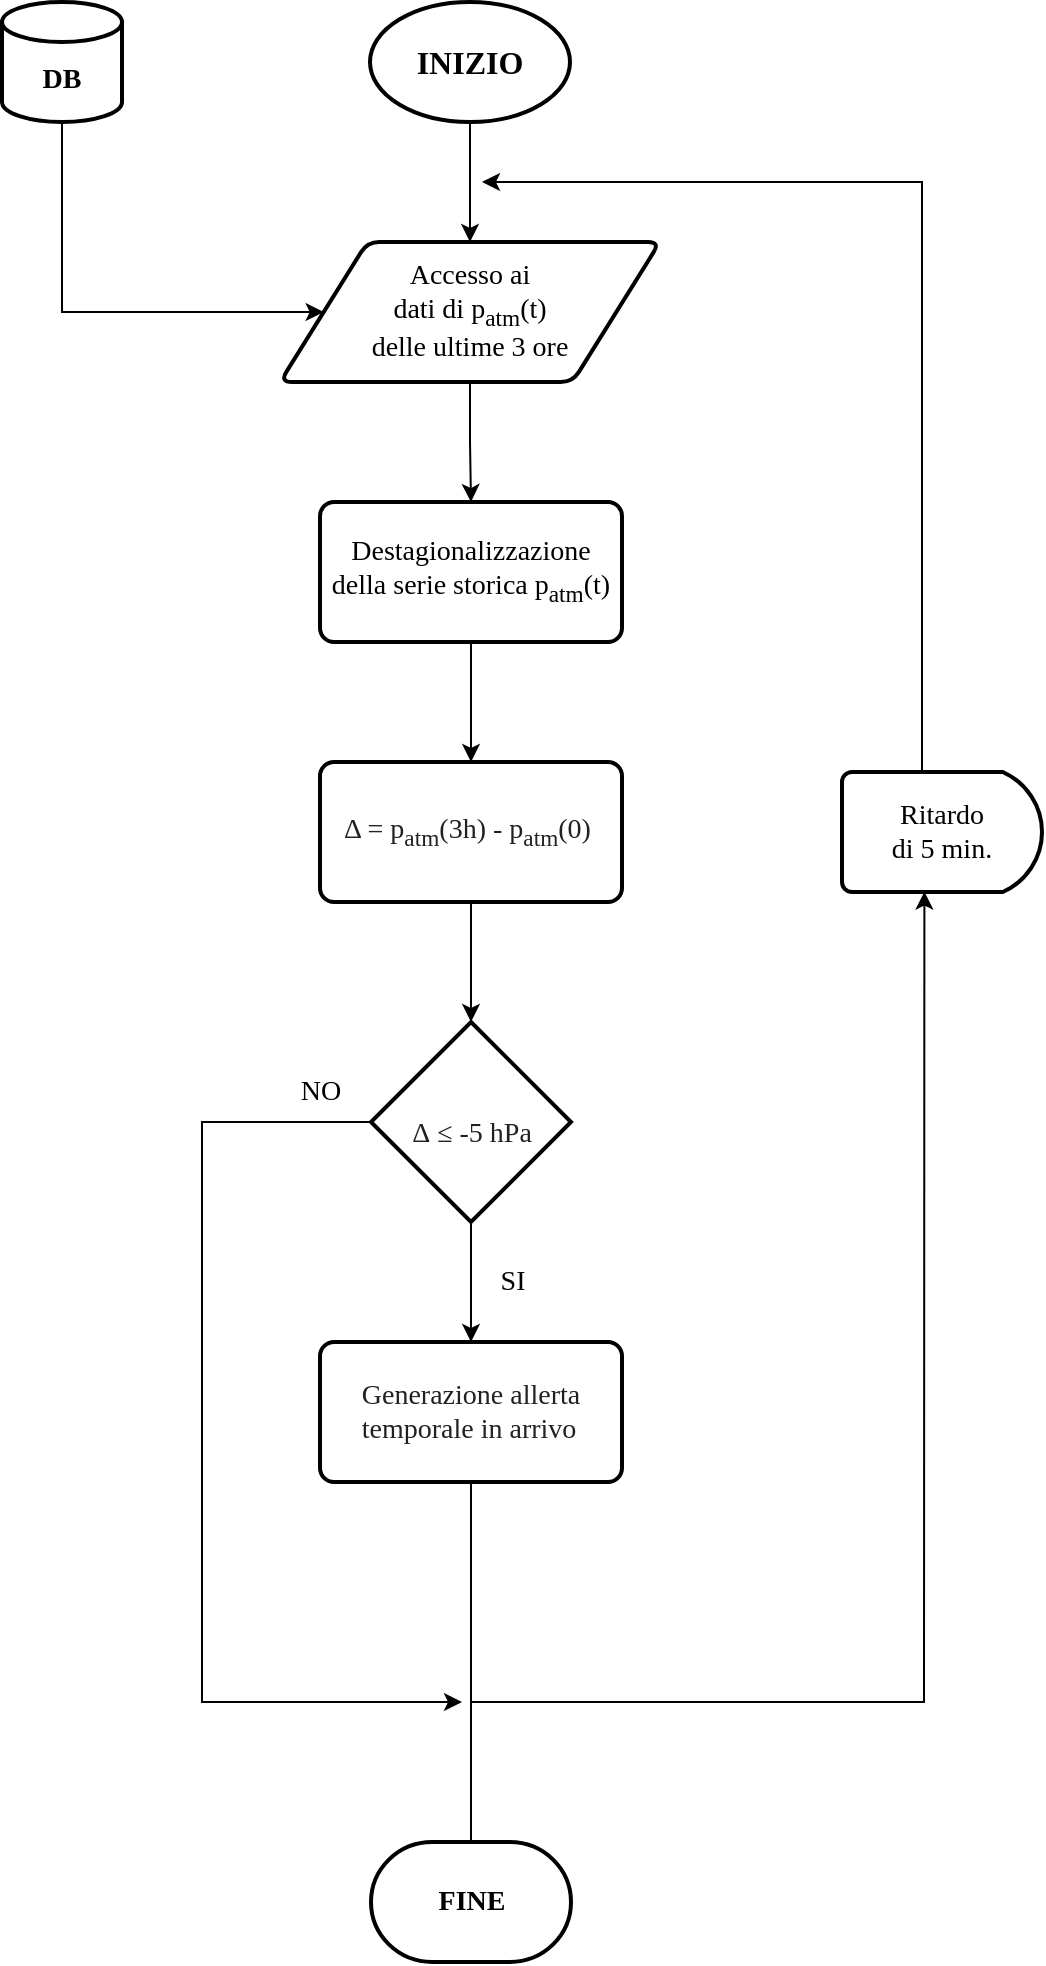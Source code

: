 <mxfile version="16.1.2" type="device"><diagram id="pT5pOiQ9adO0YICl3Jg0" name="Page-1"><mxGraphModel dx="1038" dy="689" grid="1" gridSize="10" guides="1" tooltips="1" connect="1" arrows="1" fold="1" page="1" pageScale="1" pageWidth="827" pageHeight="1169" math="0" shadow="0"><root><mxCell id="0"/><mxCell id="1" parent="0"/><mxCell id="CLfRvVORhUaBDZBPMa20-7" style="edgeStyle=orthogonalEdgeStyle;rounded=0;orthogonalLoop=1;jettySize=auto;html=1;entryX=0.5;entryY=0;entryDx=0;entryDy=0;fontFamily=Times New Roman;fontSize=14;" edge="1" parent="1" source="CLfRvVORhUaBDZBPMa20-1" target="CLfRvVORhUaBDZBPMa20-6"><mxGeometry relative="1" as="geometry"/></mxCell><mxCell id="CLfRvVORhUaBDZBPMa20-1" value="&lt;font face=&quot;Times New Roman&quot; size=&quot;3&quot;&gt;&lt;b&gt;INIZIO&lt;/b&gt;&lt;/font&gt;" style="strokeWidth=2;html=1;shape=mxgraph.flowchart.start_1;whiteSpace=wrap;" vertex="1" parent="1"><mxGeometry x="364" y="40" width="100" height="60" as="geometry"/></mxCell><mxCell id="CLfRvVORhUaBDZBPMa20-8" style="edgeStyle=orthogonalEdgeStyle;rounded=0;orthogonalLoop=1;jettySize=auto;html=1;entryX=0;entryY=0.5;entryDx=0;entryDy=0;fontFamily=Times New Roman;fontSize=14;" edge="1" parent="1" source="CLfRvVORhUaBDZBPMa20-4" target="CLfRvVORhUaBDZBPMa20-6"><mxGeometry relative="1" as="geometry"><Array as="points"><mxPoint x="210" y="195"/></Array></mxGeometry></mxCell><mxCell id="CLfRvVORhUaBDZBPMa20-4" value="&lt;br&gt;&lt;b&gt;DB&lt;/b&gt;" style="strokeWidth=2;html=1;shape=mxgraph.flowchart.database;whiteSpace=wrap;fontFamily=Times New Roman;fontSize=14;" vertex="1" parent="1"><mxGeometry x="180" y="40" width="60" height="60" as="geometry"/></mxCell><mxCell id="CLfRvVORhUaBDZBPMa20-10" style="edgeStyle=orthogonalEdgeStyle;rounded=0;orthogonalLoop=1;jettySize=auto;html=1;entryX=0.5;entryY=0;entryDx=0;entryDy=0;fontFamily=Times New Roman;fontSize=14;" edge="1" parent="1" source="CLfRvVORhUaBDZBPMa20-6" target="CLfRvVORhUaBDZBPMa20-9"><mxGeometry relative="1" as="geometry"/></mxCell><mxCell id="CLfRvVORhUaBDZBPMa20-6" value="Accesso ai&lt;br&gt;dati di p&lt;sub&gt;atm&lt;/sub&gt;(t)&lt;br&gt;delle ultime 3 ore" style="shape=parallelogram;html=1;strokeWidth=2;perimeter=parallelogramPerimeter;whiteSpace=wrap;rounded=1;arcSize=12;size=0.23;fontFamily=Times New Roman;fontSize=14;" vertex="1" parent="1"><mxGeometry x="319" y="160" width="190" height="70" as="geometry"/></mxCell><mxCell id="CLfRvVORhUaBDZBPMa20-18" style="edgeStyle=orthogonalEdgeStyle;rounded=0;orthogonalLoop=1;jettySize=auto;html=1;entryX=0.5;entryY=0;entryDx=0;entryDy=0;fontFamily=Times New Roman;fontSize=28;" edge="1" parent="1" source="CLfRvVORhUaBDZBPMa20-9" target="CLfRvVORhUaBDZBPMa20-17"><mxGeometry relative="1" as="geometry"/></mxCell><mxCell id="CLfRvVORhUaBDZBPMa20-9" value="Destagionalizzazione&lt;br&gt;della serie storica p&lt;sub&gt;atm&lt;/sub&gt;(t)" style="rounded=1;whiteSpace=wrap;html=1;absoluteArcSize=1;arcSize=14;strokeWidth=2;fontFamily=Times New Roman;fontSize=14;" vertex="1" parent="1"><mxGeometry x="339" y="290" width="151" height="70" as="geometry"/></mxCell><mxCell id="CLfRvVORhUaBDZBPMa20-20" style="edgeStyle=orthogonalEdgeStyle;rounded=0;orthogonalLoop=1;jettySize=auto;html=1;entryX=0.5;entryY=0;entryDx=0;entryDy=0;entryPerimeter=0;fontFamily=Times New Roman;fontSize=28;" edge="1" parent="1" source="CLfRvVORhUaBDZBPMa20-17" target="CLfRvVORhUaBDZBPMa20-19"><mxGeometry relative="1" as="geometry"/></mxCell><mxCell id="CLfRvVORhUaBDZBPMa20-17" value="&lt;span style=&quot;color: rgb(32 , 33 , 34) ; text-align: left ; background-color: rgb(255 , 255 , 255)&quot;&gt;Δ = p&lt;sub&gt;atm&lt;/sub&gt;(3h) - p&lt;sub&gt;atm&lt;/sub&gt;(0)&amp;nbsp;&lt;/span&gt;" style="rounded=1;whiteSpace=wrap;html=1;absoluteArcSize=1;arcSize=14;strokeWidth=2;fontFamily=Times New Roman;fontSize=14;" vertex="1" parent="1"><mxGeometry x="339" y="420" width="151" height="70" as="geometry"/></mxCell><mxCell id="CLfRvVORhUaBDZBPMa20-23" style="edgeStyle=orthogonalEdgeStyle;rounded=0;orthogonalLoop=1;jettySize=auto;html=1;entryX=0.5;entryY=0;entryDx=0;entryDy=0;fontFamily=Times New Roman;fontSize=14;" edge="1" parent="1" source="CLfRvVORhUaBDZBPMa20-19" target="CLfRvVORhUaBDZBPMa20-21"><mxGeometry relative="1" as="geometry"/></mxCell><mxCell id="CLfRvVORhUaBDZBPMa20-24" style="edgeStyle=orthogonalEdgeStyle;rounded=0;orthogonalLoop=1;jettySize=auto;html=1;fontFamily=Times New Roman;fontSize=14;" edge="1" parent="1" source="CLfRvVORhUaBDZBPMa20-19"><mxGeometry relative="1" as="geometry"><mxPoint x="410" y="890" as="targetPoint"/><Array as="points"><mxPoint x="280" y="600"/><mxPoint x="280" y="890"/></Array></mxGeometry></mxCell><mxCell id="CLfRvVORhUaBDZBPMa20-19" value="&lt;font style=&quot;font-size: 14px&quot;&gt;&lt;span style=&quot;color: rgb(32 , 33 , 34) ; text-align: left ; background-color: rgb(255 , 255 , 255)&quot;&gt;Δ&amp;nbsp;&lt;/span&gt;&lt;span style=&quot;color: rgb(32 , 33 , 36) ; text-align: left ; background-color: rgb(255 , 255 , 255)&quot;&gt;≤ -5 hPa&lt;/span&gt;&lt;/font&gt;" style="strokeWidth=2;html=1;shape=mxgraph.flowchart.decision;whiteSpace=wrap;fontFamily=Times New Roman;fontSize=28;" vertex="1" parent="1"><mxGeometry x="364.5" y="550" width="100" height="100" as="geometry"/></mxCell><mxCell id="CLfRvVORhUaBDZBPMa20-27" style="edgeStyle=orthogonalEdgeStyle;rounded=0;orthogonalLoop=1;jettySize=auto;html=1;fontFamily=Times New Roman;fontSize=14;" edge="1" parent="1" source="CLfRvVORhUaBDZBPMa20-21"><mxGeometry relative="1" as="geometry"><mxPoint x="414.5" y="1000" as="targetPoint"/></mxGeometry></mxCell><mxCell id="CLfRvVORhUaBDZBPMa20-21" value="&lt;div style=&quot;text-align: left&quot;&gt;&lt;font color=&quot;#202122&quot;&gt;&lt;span style=&quot;background-color: rgb(255 , 255 , 255)&quot;&gt;Generazione allerta&lt;/span&gt;&lt;/font&gt;&lt;/div&gt;&lt;div style=&quot;text-align: left&quot;&gt;&lt;font color=&quot;#202122&quot;&gt;&lt;span style=&quot;background-color: rgb(255 , 255 , 255)&quot;&gt;temporale in arrivo&lt;/span&gt;&lt;/font&gt;&lt;/div&gt;" style="rounded=1;whiteSpace=wrap;html=1;absoluteArcSize=1;arcSize=14;strokeWidth=2;fontFamily=Times New Roman;fontSize=14;" vertex="1" parent="1"><mxGeometry x="339" y="710" width="151" height="70" as="geometry"/></mxCell><mxCell id="CLfRvVORhUaBDZBPMa20-25" value="SI" style="text;html=1;align=center;verticalAlign=middle;resizable=0;points=[];autosize=1;strokeColor=none;fillColor=none;fontSize=14;fontFamily=Times New Roman;" vertex="1" parent="1"><mxGeometry x="420" y="670" width="30" height="20" as="geometry"/></mxCell><mxCell id="CLfRvVORhUaBDZBPMa20-26" value="NO" style="text;html=1;align=center;verticalAlign=middle;resizable=0;points=[];autosize=1;strokeColor=none;fillColor=none;fontSize=14;fontFamily=Times New Roman;" vertex="1" parent="1"><mxGeometry x="319" y="575" width="40" height="20" as="geometry"/></mxCell><mxCell id="CLfRvVORhUaBDZBPMa20-28" value="Ritardo &lt;br&gt;di 5 min." style="strokeWidth=2;html=1;shape=mxgraph.flowchart.delay;whiteSpace=wrap;fontFamily=Times New Roman;fontSize=14;" vertex="1" parent="1"><mxGeometry x="600" y="425" width="100" height="60" as="geometry"/></mxCell><mxCell id="CLfRvVORhUaBDZBPMa20-29" value="" style="endArrow=classic;html=1;rounded=0;fontFamily=Times New Roman;fontSize=14;entryX=0.412;entryY=0.997;entryDx=0;entryDy=0;entryPerimeter=0;" edge="1" parent="1" target="CLfRvVORhUaBDZBPMa20-28"><mxGeometry width="50" height="50" relative="1" as="geometry"><mxPoint x="414.5" y="890" as="sourcePoint"/><mxPoint x="464.5" y="840" as="targetPoint"/><Array as="points"><mxPoint x="641" y="890"/></Array></mxGeometry></mxCell><mxCell id="CLfRvVORhUaBDZBPMa20-30" value="" style="endArrow=classic;html=1;rounded=0;fontFamily=Times New Roman;fontSize=14;" edge="1" parent="1"><mxGeometry width="50" height="50" relative="1" as="geometry"><mxPoint x="640" y="425" as="sourcePoint"/><mxPoint x="420" y="130" as="targetPoint"/><Array as="points"><mxPoint x="640" y="130"/></Array></mxGeometry></mxCell><mxCell id="CLfRvVORhUaBDZBPMa20-31" value="&lt;b&gt;FINE&lt;/b&gt;" style="strokeWidth=2;html=1;shape=mxgraph.flowchart.terminator;whiteSpace=wrap;fontFamily=Times New Roman;fontSize=14;" vertex="1" parent="1"><mxGeometry x="364.5" y="960" width="100" height="60" as="geometry"/></mxCell></root></mxGraphModel></diagram></mxfile>